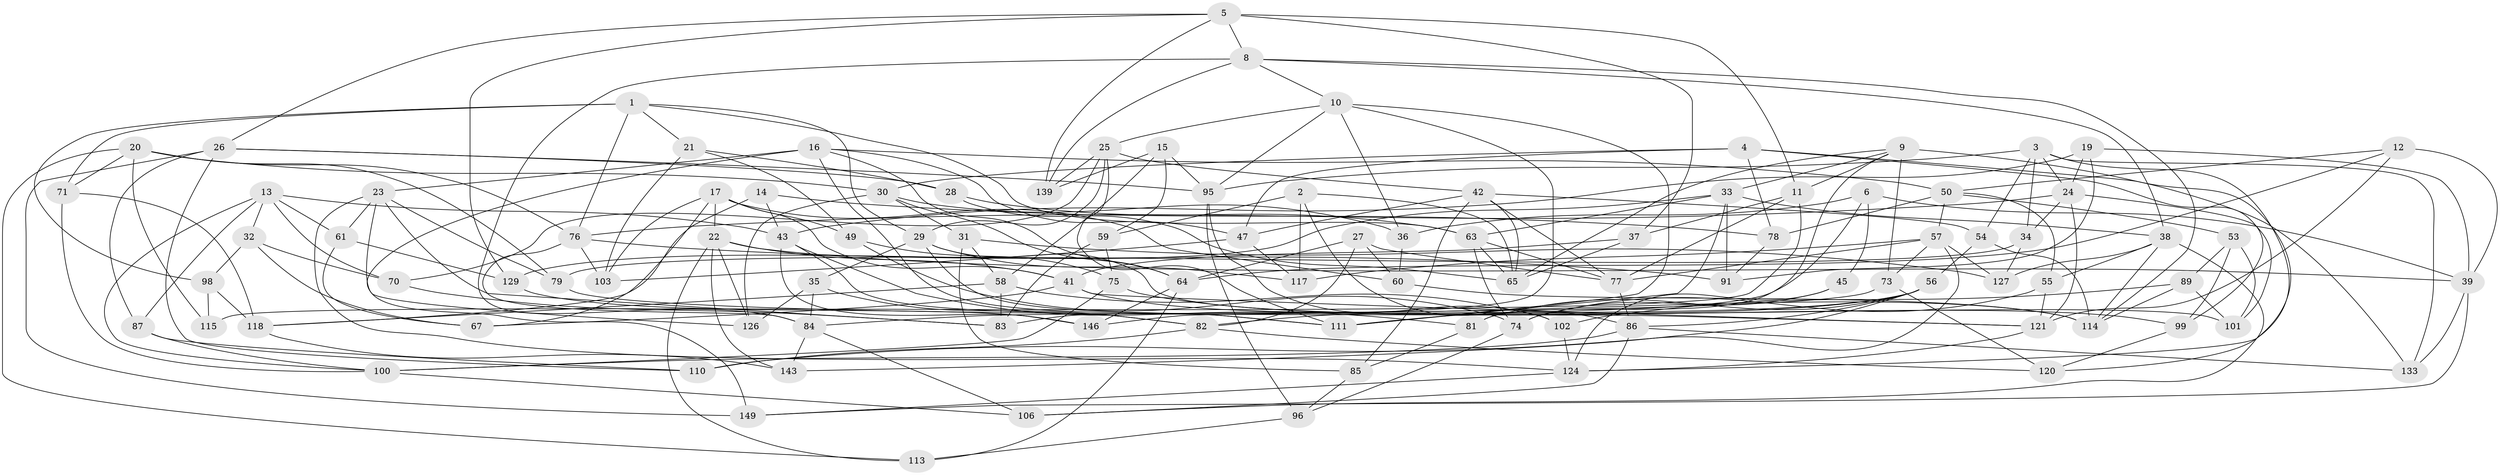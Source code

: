 // Generated by graph-tools (version 1.1) at 2025/24/03/03/25 07:24:27]
// undirected, 102 vertices, 246 edges
graph export_dot {
graph [start="1"]
  node [color=gray90,style=filled];
  1 [super="+40"];
  2;
  3 [super="+107"];
  4 [super="+7"];
  5 [super="+145"];
  6;
  8 [super="+88"];
  9 [super="+46"];
  10 [super="+138"];
  11 [super="+51"];
  12;
  13 [super="+134"];
  14;
  15;
  16 [super="+18"];
  17 [super="+66"];
  19;
  20 [super="+141"];
  21;
  22 [super="+90"];
  23 [super="+137"];
  24 [super="+52"];
  25 [super="+48"];
  26 [super="+68"];
  27;
  28;
  29 [super="+69"];
  30 [super="+122"];
  31;
  32;
  33 [super="+136"];
  34;
  35;
  36;
  37;
  38 [super="+142"];
  39 [super="+93"];
  41 [super="+44"];
  42 [super="+72"];
  43 [super="+62"];
  45;
  47 [super="+119"];
  49;
  50 [super="+108"];
  53;
  54;
  55;
  56 [super="+135"];
  57 [super="+130"];
  58 [super="+80"];
  59;
  60;
  61;
  63 [super="+112"];
  64 [super="+116"];
  65 [super="+123"];
  67;
  70;
  71;
  73;
  74 [super="+94"];
  75;
  76 [super="+97"];
  77 [super="+105"];
  78;
  79;
  81;
  82 [super="+125"];
  83 [super="+109"];
  84 [super="+144"];
  85;
  86 [super="+92"];
  87;
  89;
  91;
  95 [super="+140"];
  96;
  98;
  99;
  100 [super="+104"];
  101;
  102;
  103;
  106;
  110;
  111 [super="+147"];
  113;
  114 [super="+148"];
  115;
  117;
  118 [super="+128"];
  120;
  121 [super="+131"];
  124 [super="+132"];
  126;
  127;
  129;
  133;
  139;
  143;
  146;
  149;
  1 -- 21;
  1 -- 71;
  1 -- 76;
  1 -- 98;
  1 -- 29;
  1 -- 63;
  2 -- 59;
  2 -- 117;
  2 -- 65;
  2 -- 86;
  3 -- 133;
  3 -- 24;
  3 -- 34;
  3 -- 124;
  3 -- 54;
  3 -- 95;
  4 -- 78;
  4 -- 133;
  4 -- 47 [weight=2];
  4 -- 99;
  4 -- 30;
  5 -- 26;
  5 -- 37;
  5 -- 11;
  5 -- 129;
  5 -- 139;
  5 -- 8;
  6 -- 36;
  6 -- 39;
  6 -- 83;
  6 -- 45;
  8 -- 10;
  8 -- 139;
  8 -- 38;
  8 -- 114;
  8 -- 84;
  9 -- 73;
  9 -- 81;
  9 -- 33;
  9 -- 120;
  9 -- 11;
  9 -- 65;
  10 -- 36;
  10 -- 25;
  10 -- 111;
  10 -- 146;
  10 -- 95;
  11 -- 115 [weight=2];
  11 -- 37;
  11 -- 77;
  12 -- 64;
  12 -- 39;
  12 -- 121;
  12 -- 50;
  13 -- 70;
  13 -- 87;
  13 -- 100;
  13 -- 32;
  13 -- 61;
  13 -- 43;
  14 -- 118 [weight=2];
  14 -- 43;
  14 -- 78;
  15 -- 139;
  15 -- 59;
  15 -- 95;
  15 -- 58;
  16 -- 149;
  16 -- 23;
  16 -- 64;
  16 -- 50;
  16 -- 47;
  16 -- 111;
  17 -- 103;
  17 -- 22;
  17 -- 67;
  17 -- 60;
  17 -- 49;
  17 -- 41;
  19 -- 91;
  19 -- 39;
  19 -- 24;
  19 -- 43;
  20 -- 76;
  20 -- 30;
  20 -- 113;
  20 -- 115;
  20 -- 79;
  20 -- 71;
  21 -- 49;
  21 -- 103;
  21 -- 28;
  22 -- 113;
  22 -- 126;
  22 -- 143;
  22 -- 39;
  22 -- 41;
  23 -- 126;
  23 -- 83;
  23 -- 61;
  23 -- 79;
  23 -- 124;
  24 -- 34;
  24 -- 121;
  24 -- 76;
  24 -- 101;
  25 -- 70;
  25 -- 29;
  25 -- 42;
  25 -- 139;
  25 -- 111;
  26 -- 87;
  26 -- 95;
  26 -- 28;
  26 -- 149;
  26 -- 110;
  27 -- 60;
  27 -- 77;
  27 -- 82;
  27 -- 64;
  28 -- 65;
  28 -- 63;
  29 -- 111;
  29 -- 101;
  29 -- 117;
  29 -- 35;
  30 -- 64;
  30 -- 126;
  30 -- 36;
  30 -- 31;
  31 -- 127;
  31 -- 85;
  31 -- 58;
  32 -- 70;
  32 -- 67;
  32 -- 98;
  33 -- 129;
  33 -- 91;
  33 -- 63;
  33 -- 111;
  33 -- 38;
  34 -- 79;
  34 -- 127;
  35 -- 84;
  35 -- 126;
  35 -- 82;
  36 -- 60;
  37 -- 41;
  37 -- 65;
  38 -- 127;
  38 -- 106;
  38 -- 114;
  38 -- 55;
  39 -- 133;
  39 -- 149;
  41 -- 67;
  41 -- 114;
  41 -- 121;
  42 -- 65;
  42 -- 54;
  42 -- 85;
  42 -- 77;
  42 -- 47;
  43 -- 146;
  43 -- 82;
  43 -- 81;
  45 -- 124;
  45 -- 74 [weight=2];
  47 -- 117;
  47 -- 103;
  49 -- 75;
  49 -- 74;
  50 -- 57;
  50 -- 55;
  50 -- 53;
  50 -- 78;
  53 -- 99;
  53 -- 101;
  53 -- 89;
  54 -- 56;
  54 -- 114;
  55 -- 74;
  55 -- 121;
  56 -- 81;
  56 -- 86;
  56 -- 143;
  56 -- 82;
  56 -- 111;
  57 -- 110;
  57 -- 77;
  57 -- 73;
  57 -- 117;
  57 -- 127;
  58 -- 83 [weight=2];
  58 -- 102;
  58 -- 118;
  59 -- 75;
  59 -- 83;
  60 -- 114;
  61 -- 129;
  61 -- 67;
  63 -- 77;
  63 -- 65;
  63 -- 74;
  64 -- 113;
  64 -- 146;
  70 -- 83;
  71 -- 100;
  71 -- 118;
  73 -- 120;
  73 -- 84;
  74 -- 96;
  75 -- 99;
  75 -- 100;
  76 -- 91;
  76 -- 84;
  76 -- 103;
  77 -- 86;
  78 -- 91;
  79 -- 121;
  81 -- 85;
  82 -- 110;
  82 -- 120;
  84 -- 106;
  84 -- 143;
  85 -- 96;
  86 -- 106;
  86 -- 100;
  86 -- 133;
  87 -- 100;
  87 -- 110;
  89 -- 101;
  89 -- 102;
  89 -- 114;
  95 -- 96;
  95 -- 102;
  96 -- 113;
  98 -- 115;
  98 -- 118;
  99 -- 120;
  100 -- 106;
  102 -- 124;
  118 -- 143;
  121 -- 124;
  124 -- 149;
  129 -- 146;
}
